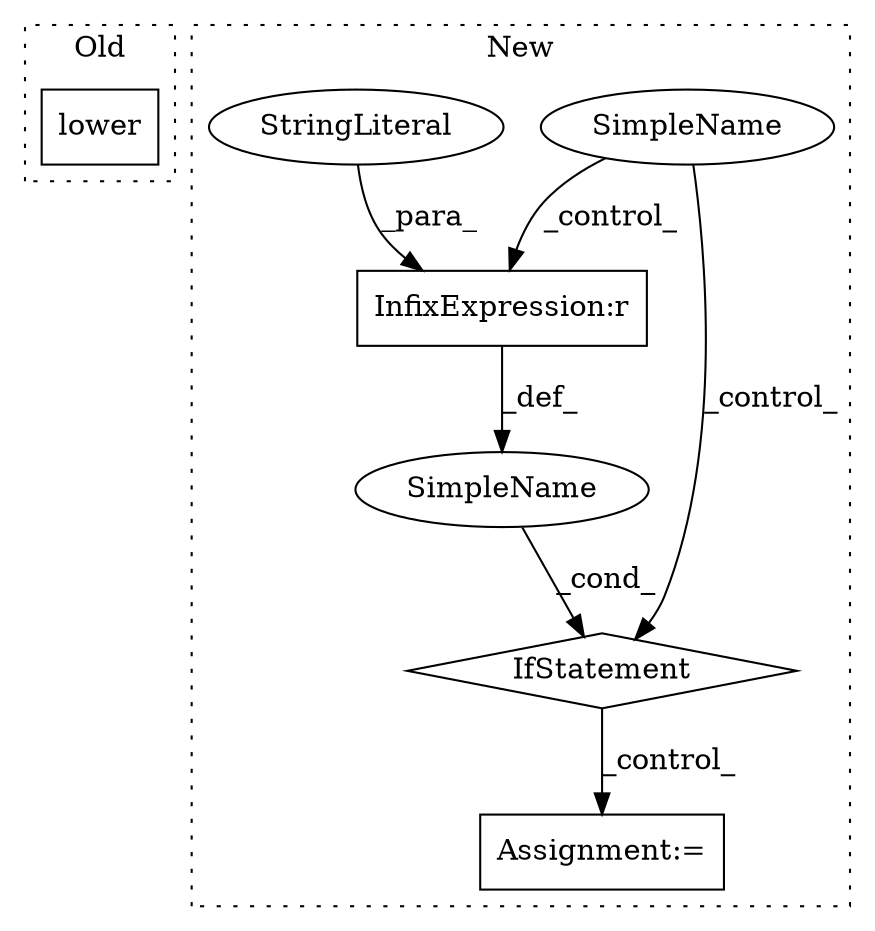 digraph G {
subgraph cluster0 {
1 [label="lower" a="32" s="744" l="7" shape="box"];
label = "Old";
style="dotted";
}
subgraph cluster1 {
2 [label="IfStatement" a="25" s="828,850" l="4,2" shape="diamond"];
3 [label="Assignment:=" a="7" s="872" l="1" shape="box"];
4 [label="SimpleName" a="42" s="" l="" shape="ellipse"];
5 [label="SimpleName" a="42" s="" l="" shape="ellipse"];
6 [label="InfixExpression:r" a="27" s="841" l="4" shape="box"];
7 [label="StringLiteral" a="45" s="845" l="5" shape="ellipse"];
label = "New";
style="dotted";
}
2 -> 3 [label="_control_"];
4 -> 2 [label="_cond_"];
5 -> 6 [label="_control_"];
5 -> 2 [label="_control_"];
6 -> 4 [label="_def_"];
7 -> 6 [label="_para_"];
}